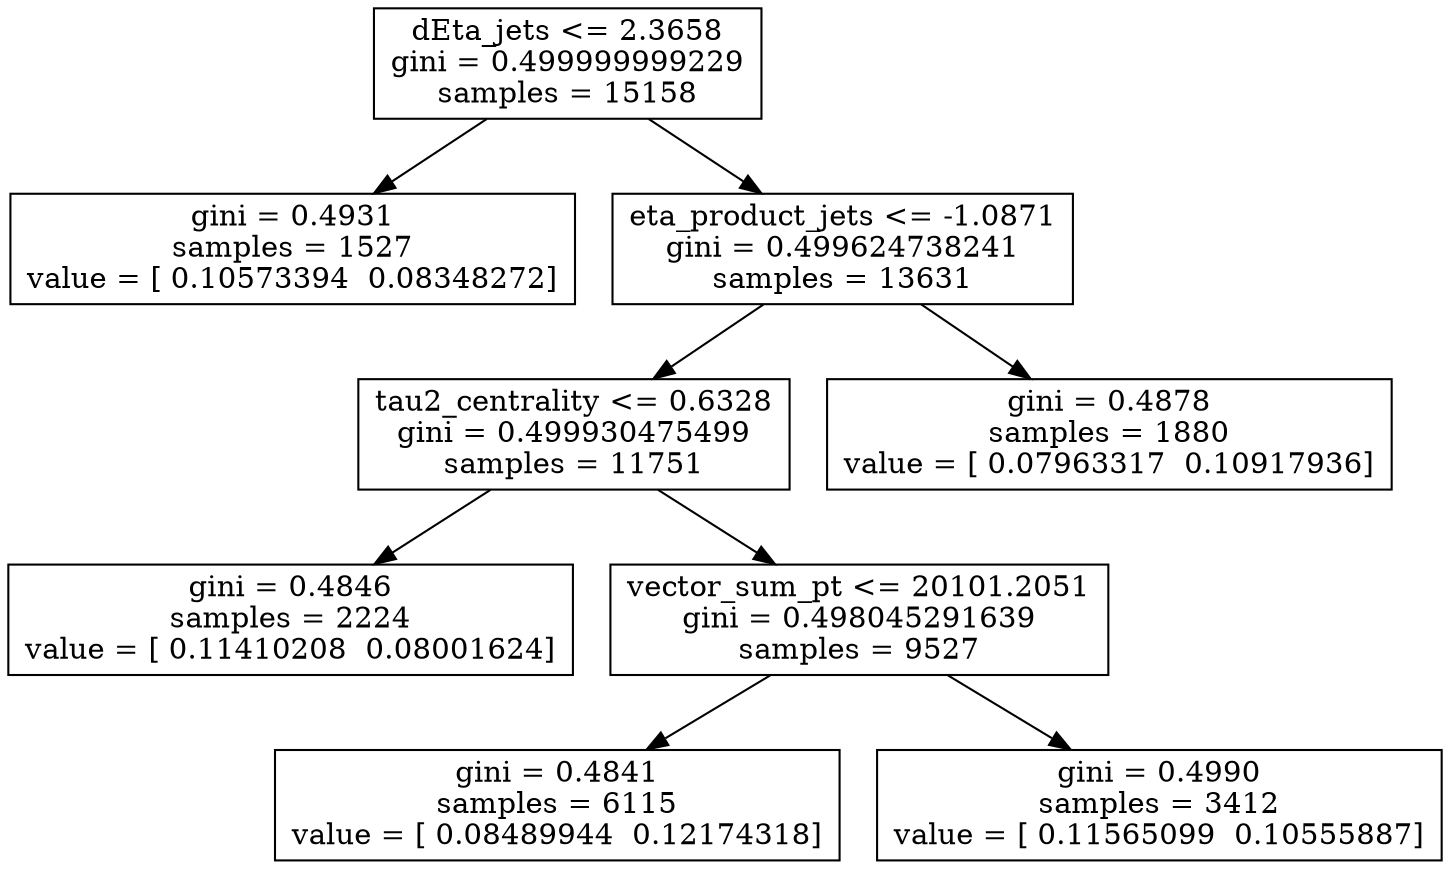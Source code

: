 digraph Tree {
0 [label="dEta_jets <= 2.3658\ngini = 0.499999999229\nsamples = 15158", shape="box"] ;
1 [label="gini = 0.4931\nsamples = 1527\nvalue = [ 0.10573394  0.08348272]", shape="box"] ;
0 -> 1 ;
2 [label="eta_product_jets <= -1.0871\ngini = 0.499624738241\nsamples = 13631", shape="box"] ;
0 -> 2 ;
3 [label="tau2_centrality <= 0.6328\ngini = 0.499930475499\nsamples = 11751", shape="box"] ;
2 -> 3 ;
4 [label="gini = 0.4846\nsamples = 2224\nvalue = [ 0.11410208  0.08001624]", shape="box"] ;
3 -> 4 ;
5 [label="vector_sum_pt <= 20101.2051\ngini = 0.498045291639\nsamples = 9527", shape="box"] ;
3 -> 5 ;
6 [label="gini = 0.4841\nsamples = 6115\nvalue = [ 0.08489944  0.12174318]", shape="box"] ;
5 -> 6 ;
7 [label="gini = 0.4990\nsamples = 3412\nvalue = [ 0.11565099  0.10555887]", shape="box"] ;
5 -> 7 ;
8 [label="gini = 0.4878\nsamples = 1880\nvalue = [ 0.07963317  0.10917936]", shape="box"] ;
2 -> 8 ;
}